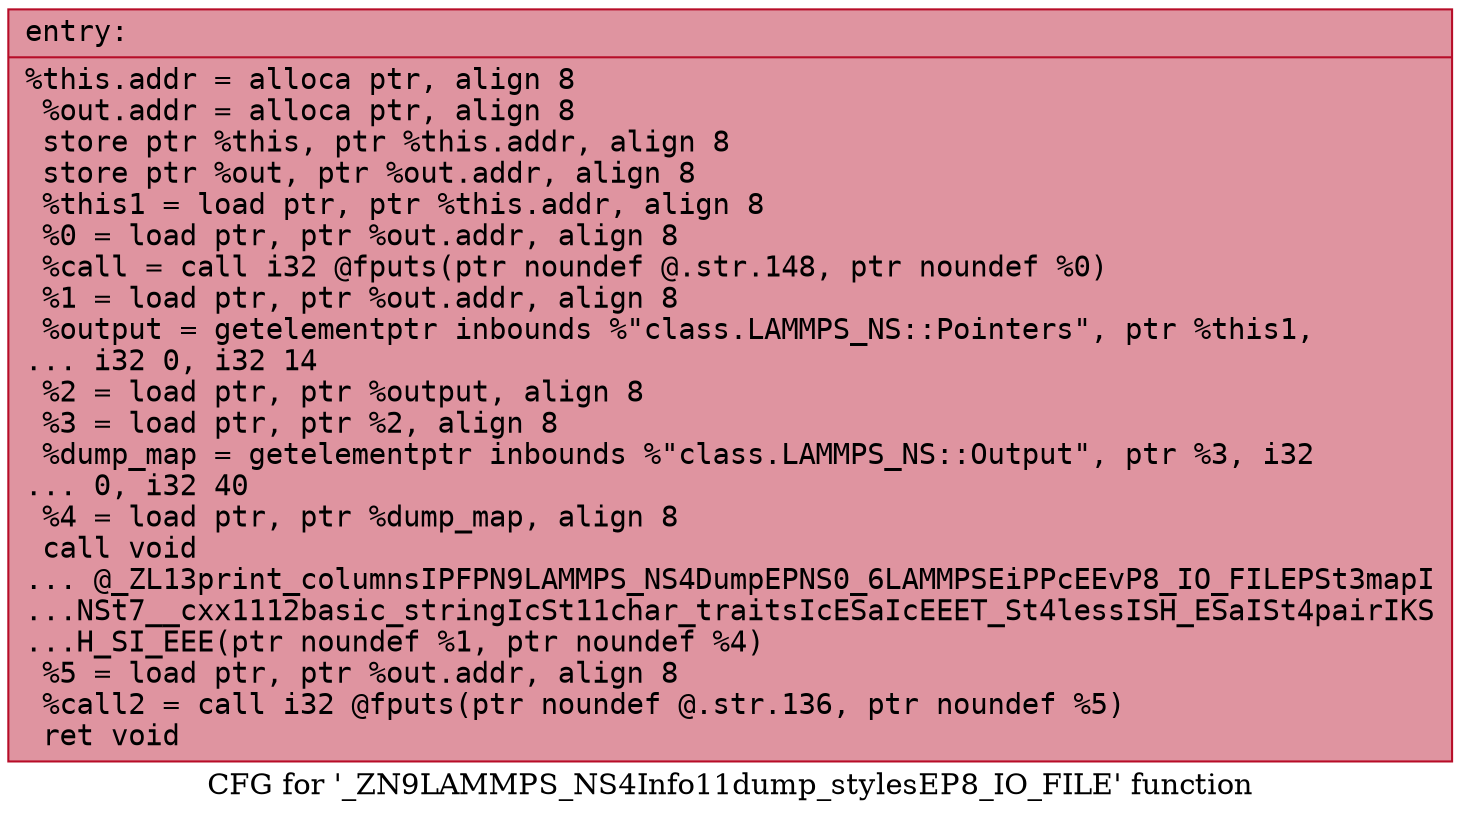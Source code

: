 digraph "CFG for '_ZN9LAMMPS_NS4Info11dump_stylesEP8_IO_FILE' function" {
	label="CFG for '_ZN9LAMMPS_NS4Info11dump_stylesEP8_IO_FILE' function";

	Node0x5628466b0d40 [shape=record,color="#b70d28ff", style=filled, fillcolor="#b70d2870" fontname="Courier",label="{entry:\l|  %this.addr = alloca ptr, align 8\l  %out.addr = alloca ptr, align 8\l  store ptr %this, ptr %this.addr, align 8\l  store ptr %out, ptr %out.addr, align 8\l  %this1 = load ptr, ptr %this.addr, align 8\l  %0 = load ptr, ptr %out.addr, align 8\l  %call = call i32 @fputs(ptr noundef @.str.148, ptr noundef %0)\l  %1 = load ptr, ptr %out.addr, align 8\l  %output = getelementptr inbounds %\"class.LAMMPS_NS::Pointers\", ptr %this1,\l... i32 0, i32 14\l  %2 = load ptr, ptr %output, align 8\l  %3 = load ptr, ptr %2, align 8\l  %dump_map = getelementptr inbounds %\"class.LAMMPS_NS::Output\", ptr %3, i32\l... 0, i32 40\l  %4 = load ptr, ptr %dump_map, align 8\l  call void\l... @_ZL13print_columnsIPFPN9LAMMPS_NS4DumpEPNS0_6LAMMPSEiPPcEEvP8_IO_FILEPSt3mapI\l...NSt7__cxx1112basic_stringIcSt11char_traitsIcESaIcEEET_St4lessISH_ESaISt4pairIKS\l...H_SI_EEE(ptr noundef %1, ptr noundef %4)\l  %5 = load ptr, ptr %out.addr, align 8\l  %call2 = call i32 @fputs(ptr noundef @.str.136, ptr noundef %5)\l  ret void\l}"];
}
